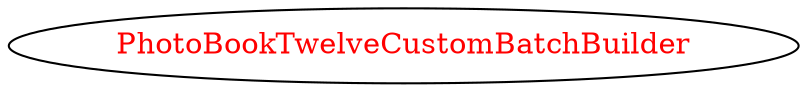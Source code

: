 digraph dependencyGraph {
 concentrate=true;
 ranksep="2.0";
 rankdir="LR"; 
 splines="ortho";
"PhotoBookTwelveCustomBatchBuilder" [fontcolor="red"];
}